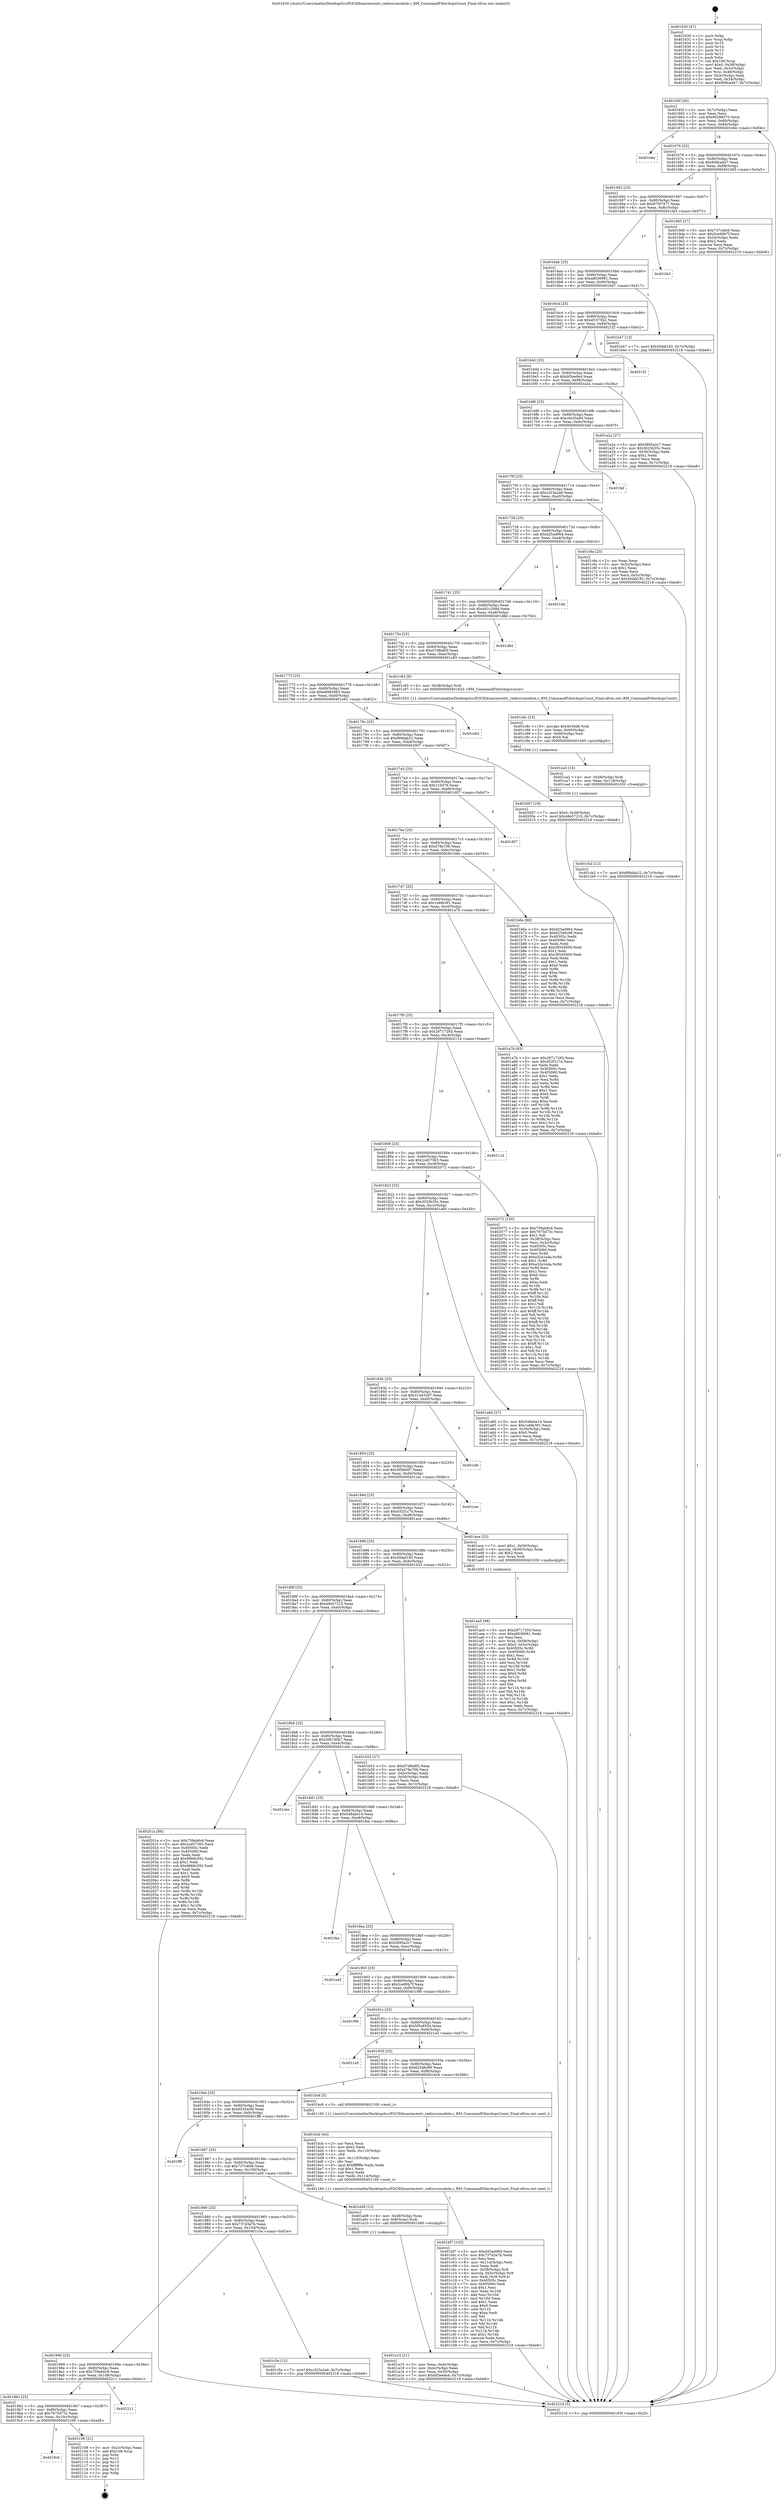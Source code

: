 digraph "0x401630" {
  label = "0x401630 (/mnt/c/Users/mathe/Desktop/tcc/POCII/binaries/extr_redissrcmodule.c_RM_CommandFilterArgsCount_Final-ollvm.out::main(0))"
  labelloc = "t"
  node[shape=record]

  Entry [label="",width=0.3,height=0.3,shape=circle,fillcolor=black,style=filled]
  "0x40165f" [label="{
     0x40165f [26]\l
     | [instrs]\l
     &nbsp;&nbsp;0x40165f \<+3\>: mov -0x7c(%rbp),%eax\l
     &nbsp;&nbsp;0x401662 \<+2\>: mov %eax,%ecx\l
     &nbsp;&nbsp;0x401664 \<+6\>: sub $0x90298570,%ecx\l
     &nbsp;&nbsp;0x40166a \<+3\>: mov %eax,-0x80(%rbp)\l
     &nbsp;&nbsp;0x40166d \<+6\>: mov %ecx,-0x84(%rbp)\l
     &nbsp;&nbsp;0x401673 \<+6\>: je 0000000000401e6e \<main+0x83e\>\l
  }"]
  "0x401e6e" [label="{
     0x401e6e\l
  }", style=dashed]
  "0x401679" [label="{
     0x401679 [25]\l
     | [instrs]\l
     &nbsp;&nbsp;0x401679 \<+5\>: jmp 000000000040167e \<main+0x4e\>\l
     &nbsp;&nbsp;0x40167e \<+3\>: mov -0x80(%rbp),%eax\l
     &nbsp;&nbsp;0x401681 \<+5\>: sub $0x909cad47,%eax\l
     &nbsp;&nbsp;0x401686 \<+6\>: mov %eax,-0x88(%rbp)\l
     &nbsp;&nbsp;0x40168c \<+6\>: je 00000000004019d5 \<main+0x3a5\>\l
  }"]
  Exit [label="",width=0.3,height=0.3,shape=circle,fillcolor=black,style=filled,peripheries=2]
  "0x4019d5" [label="{
     0x4019d5 [27]\l
     | [instrs]\l
     &nbsp;&nbsp;0x4019d5 \<+5\>: mov $0x737c4fe9,%eax\l
     &nbsp;&nbsp;0x4019da \<+5\>: mov $0x5ce90b7f,%ecx\l
     &nbsp;&nbsp;0x4019df \<+3\>: mov -0x34(%rbp),%edx\l
     &nbsp;&nbsp;0x4019e2 \<+3\>: cmp $0x2,%edx\l
     &nbsp;&nbsp;0x4019e5 \<+3\>: cmovne %ecx,%eax\l
     &nbsp;&nbsp;0x4019e8 \<+3\>: mov %eax,-0x7c(%rbp)\l
     &nbsp;&nbsp;0x4019eb \<+5\>: jmp 0000000000402218 \<main+0xbe8\>\l
  }"]
  "0x401692" [label="{
     0x401692 [25]\l
     | [instrs]\l
     &nbsp;&nbsp;0x401692 \<+5\>: jmp 0000000000401697 \<main+0x67\>\l
     &nbsp;&nbsp;0x401697 \<+3\>: mov -0x80(%rbp),%eax\l
     &nbsp;&nbsp;0x40169a \<+5\>: sub $0x975f7477,%eax\l
     &nbsp;&nbsp;0x40169f \<+6\>: mov %eax,-0x8c(%rbp)\l
     &nbsp;&nbsp;0x4016a5 \<+6\>: je 0000000000401fa3 \<main+0x973\>\l
  }"]
  "0x402218" [label="{
     0x402218 [5]\l
     | [instrs]\l
     &nbsp;&nbsp;0x402218 \<+5\>: jmp 000000000040165f \<main+0x2f\>\l
  }"]
  "0x401630" [label="{
     0x401630 [47]\l
     | [instrs]\l
     &nbsp;&nbsp;0x401630 \<+1\>: push %rbp\l
     &nbsp;&nbsp;0x401631 \<+3\>: mov %rsp,%rbp\l
     &nbsp;&nbsp;0x401634 \<+2\>: push %r15\l
     &nbsp;&nbsp;0x401636 \<+2\>: push %r14\l
     &nbsp;&nbsp;0x401638 \<+2\>: push %r13\l
     &nbsp;&nbsp;0x40163a \<+2\>: push %r12\l
     &nbsp;&nbsp;0x40163c \<+1\>: push %rbx\l
     &nbsp;&nbsp;0x40163d \<+7\>: sub $0x108,%rsp\l
     &nbsp;&nbsp;0x401644 \<+7\>: movl $0x0,-0x38(%rbp)\l
     &nbsp;&nbsp;0x40164b \<+3\>: mov %edi,-0x3c(%rbp)\l
     &nbsp;&nbsp;0x40164e \<+4\>: mov %rsi,-0x48(%rbp)\l
     &nbsp;&nbsp;0x401652 \<+3\>: mov -0x3c(%rbp),%edi\l
     &nbsp;&nbsp;0x401655 \<+3\>: mov %edi,-0x34(%rbp)\l
     &nbsp;&nbsp;0x401658 \<+7\>: movl $0x909cad47,-0x7c(%rbp)\l
  }"]
  "0x4019cb" [label="{
     0x4019cb\l
  }", style=dashed]
  "0x401fa3" [label="{
     0x401fa3\l
  }", style=dashed]
  "0x4016ab" [label="{
     0x4016ab [25]\l
     | [instrs]\l
     &nbsp;&nbsp;0x4016ab \<+5\>: jmp 00000000004016b0 \<main+0x80\>\l
     &nbsp;&nbsp;0x4016b0 \<+3\>: mov -0x80(%rbp),%eax\l
     &nbsp;&nbsp;0x4016b3 \<+5\>: sub $0xa9036991,%eax\l
     &nbsp;&nbsp;0x4016b8 \<+6\>: mov %eax,-0x90(%rbp)\l
     &nbsp;&nbsp;0x4016be \<+6\>: je 0000000000401b47 \<main+0x517\>\l
  }"]
  "0x402108" [label="{
     0x402108 [21]\l
     | [instrs]\l
     &nbsp;&nbsp;0x402108 \<+3\>: mov -0x2c(%rbp),%eax\l
     &nbsp;&nbsp;0x40210b \<+7\>: add $0x108,%rsp\l
     &nbsp;&nbsp;0x402112 \<+1\>: pop %rbx\l
     &nbsp;&nbsp;0x402113 \<+2\>: pop %r12\l
     &nbsp;&nbsp;0x402115 \<+2\>: pop %r13\l
     &nbsp;&nbsp;0x402117 \<+2\>: pop %r14\l
     &nbsp;&nbsp;0x402119 \<+2\>: pop %r15\l
     &nbsp;&nbsp;0x40211b \<+1\>: pop %rbp\l
     &nbsp;&nbsp;0x40211c \<+1\>: ret\l
  }"]
  "0x401b47" [label="{
     0x401b47 [12]\l
     | [instrs]\l
     &nbsp;&nbsp;0x401b47 \<+7\>: movl $0x45daf183,-0x7c(%rbp)\l
     &nbsp;&nbsp;0x401b4e \<+5\>: jmp 0000000000402218 \<main+0xbe8\>\l
  }"]
  "0x4016c4" [label="{
     0x4016c4 [25]\l
     | [instrs]\l
     &nbsp;&nbsp;0x4016c4 \<+5\>: jmp 00000000004016c9 \<main+0x99\>\l
     &nbsp;&nbsp;0x4016c9 \<+3\>: mov -0x80(%rbp),%eax\l
     &nbsp;&nbsp;0x4016cc \<+5\>: sub $0xaf1575b2,%eax\l
     &nbsp;&nbsp;0x4016d1 \<+6\>: mov %eax,-0x94(%rbp)\l
     &nbsp;&nbsp;0x4016d7 \<+6\>: je 00000000004021f2 \<main+0xbc2\>\l
  }"]
  "0x4019b2" [label="{
     0x4019b2 [25]\l
     | [instrs]\l
     &nbsp;&nbsp;0x4019b2 \<+5\>: jmp 00000000004019b7 \<main+0x387\>\l
     &nbsp;&nbsp;0x4019b7 \<+3\>: mov -0x80(%rbp),%eax\l
     &nbsp;&nbsp;0x4019ba \<+5\>: sub $0x7675d73c,%eax\l
     &nbsp;&nbsp;0x4019bf \<+6\>: mov %eax,-0x10c(%rbp)\l
     &nbsp;&nbsp;0x4019c5 \<+6\>: je 0000000000402108 \<main+0xad8\>\l
  }"]
  "0x4021f2" [label="{
     0x4021f2\l
  }", style=dashed]
  "0x4016dd" [label="{
     0x4016dd [25]\l
     | [instrs]\l
     &nbsp;&nbsp;0x4016dd \<+5\>: jmp 00000000004016e2 \<main+0xb2\>\l
     &nbsp;&nbsp;0x4016e2 \<+3\>: mov -0x80(%rbp),%eax\l
     &nbsp;&nbsp;0x4016e5 \<+5\>: sub $0xbf3ee9a4,%eax\l
     &nbsp;&nbsp;0x4016ea \<+6\>: mov %eax,-0x98(%rbp)\l
     &nbsp;&nbsp;0x4016f0 \<+6\>: je 0000000000401a2a \<main+0x3fa\>\l
  }"]
  "0x402211" [label="{
     0x402211\l
  }", style=dashed]
  "0x401a2a" [label="{
     0x401a2a [27]\l
     | [instrs]\l
     &nbsp;&nbsp;0x401a2a \<+5\>: mov $0x5895a2c7,%eax\l
     &nbsp;&nbsp;0x401a2f \<+5\>: mov $0x3025b35c,%ecx\l
     &nbsp;&nbsp;0x401a34 \<+3\>: mov -0x30(%rbp),%edx\l
     &nbsp;&nbsp;0x401a37 \<+3\>: cmp $0x1,%edx\l
     &nbsp;&nbsp;0x401a3a \<+3\>: cmovl %ecx,%eax\l
     &nbsp;&nbsp;0x401a3d \<+3\>: mov %eax,-0x7c(%rbp)\l
     &nbsp;&nbsp;0x401a40 \<+5\>: jmp 0000000000402218 \<main+0xbe8\>\l
  }"]
  "0x4016f6" [label="{
     0x4016f6 [25]\l
     | [instrs]\l
     &nbsp;&nbsp;0x4016f6 \<+5\>: jmp 00000000004016fb \<main+0xcb\>\l
     &nbsp;&nbsp;0x4016fb \<+3\>: mov -0x80(%rbp),%eax\l
     &nbsp;&nbsp;0x4016fe \<+5\>: sub $0xc0e35a64,%eax\l
     &nbsp;&nbsp;0x401703 \<+6\>: mov %eax,-0x9c(%rbp)\l
     &nbsp;&nbsp;0x401709 \<+6\>: je 0000000000401faf \<main+0x97f\>\l
  }"]
  "0x401cb2" [label="{
     0x401cb2 [12]\l
     | [instrs]\l
     &nbsp;&nbsp;0x401cb2 \<+7\>: movl $0xf99dab22,-0x7c(%rbp)\l
     &nbsp;&nbsp;0x401cb9 \<+5\>: jmp 0000000000402218 \<main+0xbe8\>\l
  }"]
  "0x401faf" [label="{
     0x401faf\l
  }", style=dashed]
  "0x40170f" [label="{
     0x40170f [25]\l
     | [instrs]\l
     &nbsp;&nbsp;0x40170f \<+5\>: jmp 0000000000401714 \<main+0xe4\>\l
     &nbsp;&nbsp;0x401714 \<+3\>: mov -0x80(%rbp),%eax\l
     &nbsp;&nbsp;0x401717 \<+5\>: sub $0xc323a2a6,%eax\l
     &nbsp;&nbsp;0x40171c \<+6\>: mov %eax,-0xa0(%rbp)\l
     &nbsp;&nbsp;0x401722 \<+6\>: je 0000000000401c6a \<main+0x63a\>\l
  }"]
  "0x401ca3" [label="{
     0x401ca3 [15]\l
     | [instrs]\l
     &nbsp;&nbsp;0x401ca3 \<+4\>: mov -0x58(%rbp),%rdi\l
     &nbsp;&nbsp;0x401ca7 \<+6\>: mov %eax,-0x118(%rbp)\l
     &nbsp;&nbsp;0x401cad \<+5\>: call 0000000000401030 \<free@plt\>\l
     | [calls]\l
     &nbsp;&nbsp;0x401030 \{1\} (unknown)\l
  }"]
  "0x401c6a" [label="{
     0x401c6a [25]\l
     | [instrs]\l
     &nbsp;&nbsp;0x401c6a \<+2\>: xor %eax,%eax\l
     &nbsp;&nbsp;0x401c6c \<+3\>: mov -0x5c(%rbp),%ecx\l
     &nbsp;&nbsp;0x401c6f \<+3\>: sub $0x1,%eax\l
     &nbsp;&nbsp;0x401c72 \<+2\>: sub %eax,%ecx\l
     &nbsp;&nbsp;0x401c74 \<+3\>: mov %ecx,-0x5c(%rbp)\l
     &nbsp;&nbsp;0x401c77 \<+7\>: movl $0x45daf183,-0x7c(%rbp)\l
     &nbsp;&nbsp;0x401c7e \<+5\>: jmp 0000000000402218 \<main+0xbe8\>\l
  }"]
  "0x401728" [label="{
     0x401728 [25]\l
     | [instrs]\l
     &nbsp;&nbsp;0x401728 \<+5\>: jmp 000000000040172d \<main+0xfd\>\l
     &nbsp;&nbsp;0x40172d \<+3\>: mov -0x80(%rbp),%eax\l
     &nbsp;&nbsp;0x401730 \<+5\>: sub $0xd25ad964,%eax\l
     &nbsp;&nbsp;0x401735 \<+6\>: mov %eax,-0xa4(%rbp)\l
     &nbsp;&nbsp;0x40173b \<+6\>: je 000000000040214b \<main+0xb1b\>\l
  }"]
  "0x401c8c" [label="{
     0x401c8c [23]\l
     | [instrs]\l
     &nbsp;&nbsp;0x401c8c \<+10\>: movabs $0x4030d6,%rdi\l
     &nbsp;&nbsp;0x401c96 \<+3\>: mov %eax,-0x60(%rbp)\l
     &nbsp;&nbsp;0x401c99 \<+3\>: mov -0x60(%rbp),%esi\l
     &nbsp;&nbsp;0x401c9c \<+2\>: mov $0x0,%al\l
     &nbsp;&nbsp;0x401c9e \<+5\>: call 0000000000401040 \<printf@plt\>\l
     | [calls]\l
     &nbsp;&nbsp;0x401040 \{1\} (unknown)\l
  }"]
  "0x40214b" [label="{
     0x40214b\l
  }", style=dashed]
  "0x401741" [label="{
     0x401741 [25]\l
     | [instrs]\l
     &nbsp;&nbsp;0x401741 \<+5\>: jmp 0000000000401746 \<main+0x116\>\l
     &nbsp;&nbsp;0x401746 \<+3\>: mov -0x80(%rbp),%eax\l
     &nbsp;&nbsp;0x401749 \<+5\>: sub $0xd41c29dd,%eax\l
     &nbsp;&nbsp;0x40174e \<+6\>: mov %eax,-0xa8(%rbp)\l
     &nbsp;&nbsp;0x401754 \<+6\>: je 0000000000401d8d \<main+0x75d\>\l
  }"]
  "0x401999" [label="{
     0x401999 [25]\l
     | [instrs]\l
     &nbsp;&nbsp;0x401999 \<+5\>: jmp 000000000040199e \<main+0x36e\>\l
     &nbsp;&nbsp;0x40199e \<+3\>: mov -0x80(%rbp),%eax\l
     &nbsp;&nbsp;0x4019a1 \<+5\>: sub $0x759ab6c6,%eax\l
     &nbsp;&nbsp;0x4019a6 \<+6\>: mov %eax,-0x108(%rbp)\l
     &nbsp;&nbsp;0x4019ac \<+6\>: je 0000000000402211 \<main+0xbe1\>\l
  }"]
  "0x401d8d" [label="{
     0x401d8d\l
  }", style=dashed]
  "0x40175a" [label="{
     0x40175a [25]\l
     | [instrs]\l
     &nbsp;&nbsp;0x40175a \<+5\>: jmp 000000000040175f \<main+0x12f\>\l
     &nbsp;&nbsp;0x40175f \<+3\>: mov -0x80(%rbp),%eax\l
     &nbsp;&nbsp;0x401762 \<+5\>: sub $0xd7d8a8f3,%eax\l
     &nbsp;&nbsp;0x401767 \<+6\>: mov %eax,-0xac(%rbp)\l
     &nbsp;&nbsp;0x40176d \<+6\>: je 0000000000401c83 \<main+0x653\>\l
  }"]
  "0x401c5e" [label="{
     0x401c5e [12]\l
     | [instrs]\l
     &nbsp;&nbsp;0x401c5e \<+7\>: movl $0xc323a2a6,-0x7c(%rbp)\l
     &nbsp;&nbsp;0x401c65 \<+5\>: jmp 0000000000402218 \<main+0xbe8\>\l
  }"]
  "0x401c83" [label="{
     0x401c83 [9]\l
     | [instrs]\l
     &nbsp;&nbsp;0x401c83 \<+4\>: mov -0x58(%rbp),%rdi\l
     &nbsp;&nbsp;0x401c87 \<+5\>: call 0000000000401620 \<RM_CommandFilterArgsCount\>\l
     | [calls]\l
     &nbsp;&nbsp;0x401620 \{1\} (/mnt/c/Users/mathe/Desktop/tcc/POCII/binaries/extr_redissrcmodule.c_RM_CommandFilterArgsCount_Final-ollvm.out::RM_CommandFilterArgsCount)\l
  }"]
  "0x401773" [label="{
     0x401773 [25]\l
     | [instrs]\l
     &nbsp;&nbsp;0x401773 \<+5\>: jmp 0000000000401778 \<main+0x148\>\l
     &nbsp;&nbsp;0x401778 \<+3\>: mov -0x80(%rbp),%eax\l
     &nbsp;&nbsp;0x40177b \<+5\>: sub $0xe6883983,%eax\l
     &nbsp;&nbsp;0x401780 \<+6\>: mov %eax,-0xb0(%rbp)\l
     &nbsp;&nbsp;0x401786 \<+6\>: je 0000000000401e62 \<main+0x832\>\l
  }"]
  "0x401bf7" [label="{
     0x401bf7 [103]\l
     | [instrs]\l
     &nbsp;&nbsp;0x401bf7 \<+5\>: mov $0xd25ad964,%ecx\l
     &nbsp;&nbsp;0x401bfc \<+5\>: mov $0x737d3a7b,%edx\l
     &nbsp;&nbsp;0x401c01 \<+2\>: xor %esi,%esi\l
     &nbsp;&nbsp;0x401c03 \<+6\>: mov -0x114(%rbp),%edi\l
     &nbsp;&nbsp;0x401c09 \<+3\>: imul %eax,%edi\l
     &nbsp;&nbsp;0x401c0c \<+4\>: mov -0x58(%rbp),%r8\l
     &nbsp;&nbsp;0x401c10 \<+4\>: movslq -0x5c(%rbp),%r9\l
     &nbsp;&nbsp;0x401c14 \<+4\>: mov %edi,(%r8,%r9,4)\l
     &nbsp;&nbsp;0x401c18 \<+7\>: mov 0x40505c,%eax\l
     &nbsp;&nbsp;0x401c1f \<+7\>: mov 0x405060,%edi\l
     &nbsp;&nbsp;0x401c26 \<+3\>: sub $0x1,%esi\l
     &nbsp;&nbsp;0x401c29 \<+3\>: mov %eax,%r10d\l
     &nbsp;&nbsp;0x401c2c \<+3\>: add %esi,%r10d\l
     &nbsp;&nbsp;0x401c2f \<+4\>: imul %r10d,%eax\l
     &nbsp;&nbsp;0x401c33 \<+3\>: and $0x1,%eax\l
     &nbsp;&nbsp;0x401c36 \<+3\>: cmp $0x0,%eax\l
     &nbsp;&nbsp;0x401c39 \<+4\>: sete %r11b\l
     &nbsp;&nbsp;0x401c3d \<+3\>: cmp $0xa,%edi\l
     &nbsp;&nbsp;0x401c40 \<+3\>: setl %bl\l
     &nbsp;&nbsp;0x401c43 \<+3\>: mov %r11b,%r14b\l
     &nbsp;&nbsp;0x401c46 \<+3\>: and %bl,%r14b\l
     &nbsp;&nbsp;0x401c49 \<+3\>: xor %bl,%r11b\l
     &nbsp;&nbsp;0x401c4c \<+3\>: or %r11b,%r14b\l
     &nbsp;&nbsp;0x401c4f \<+4\>: test $0x1,%r14b\l
     &nbsp;&nbsp;0x401c53 \<+3\>: cmovne %edx,%ecx\l
     &nbsp;&nbsp;0x401c56 \<+3\>: mov %ecx,-0x7c(%rbp)\l
     &nbsp;&nbsp;0x401c59 \<+5\>: jmp 0000000000402218 \<main+0xbe8\>\l
  }"]
  "0x401e62" [label="{
     0x401e62\l
  }", style=dashed]
  "0x40178c" [label="{
     0x40178c [25]\l
     | [instrs]\l
     &nbsp;&nbsp;0x40178c \<+5\>: jmp 0000000000401791 \<main+0x161\>\l
     &nbsp;&nbsp;0x401791 \<+3\>: mov -0x80(%rbp),%eax\l
     &nbsp;&nbsp;0x401794 \<+5\>: sub $0xf99dab22,%eax\l
     &nbsp;&nbsp;0x401799 \<+6\>: mov %eax,-0xb4(%rbp)\l
     &nbsp;&nbsp;0x40179f \<+6\>: je 0000000000402007 \<main+0x9d7\>\l
  }"]
  "0x401bcb" [label="{
     0x401bcb [44]\l
     | [instrs]\l
     &nbsp;&nbsp;0x401bcb \<+2\>: xor %ecx,%ecx\l
     &nbsp;&nbsp;0x401bcd \<+5\>: mov $0x2,%edx\l
     &nbsp;&nbsp;0x401bd2 \<+6\>: mov %edx,-0x110(%rbp)\l
     &nbsp;&nbsp;0x401bd8 \<+1\>: cltd\l
     &nbsp;&nbsp;0x401bd9 \<+6\>: mov -0x110(%rbp),%esi\l
     &nbsp;&nbsp;0x401bdf \<+2\>: idiv %esi\l
     &nbsp;&nbsp;0x401be1 \<+6\>: imul $0xfffffffe,%edx,%edx\l
     &nbsp;&nbsp;0x401be7 \<+3\>: sub $0x1,%ecx\l
     &nbsp;&nbsp;0x401bea \<+2\>: sub %ecx,%edx\l
     &nbsp;&nbsp;0x401bec \<+6\>: mov %edx,-0x114(%rbp)\l
     &nbsp;&nbsp;0x401bf2 \<+5\>: call 0000000000401160 \<next_i\>\l
     | [calls]\l
     &nbsp;&nbsp;0x401160 \{1\} (/mnt/c/Users/mathe/Desktop/tcc/POCII/binaries/extr_redissrcmodule.c_RM_CommandFilterArgsCount_Final-ollvm.out::next_i)\l
  }"]
  "0x402007" [label="{
     0x402007 [19]\l
     | [instrs]\l
     &nbsp;&nbsp;0x402007 \<+7\>: movl $0x0,-0x38(%rbp)\l
     &nbsp;&nbsp;0x40200e \<+7\>: movl $0x48e57215,-0x7c(%rbp)\l
     &nbsp;&nbsp;0x402015 \<+5\>: jmp 0000000000402218 \<main+0xbe8\>\l
  }"]
  "0x4017a5" [label="{
     0x4017a5 [25]\l
     | [instrs]\l
     &nbsp;&nbsp;0x4017a5 \<+5\>: jmp 00000000004017aa \<main+0x17a\>\l
     &nbsp;&nbsp;0x4017aa \<+3\>: mov -0x80(%rbp),%eax\l
     &nbsp;&nbsp;0x4017ad \<+5\>: sub $0x110476,%eax\l
     &nbsp;&nbsp;0x4017b2 \<+6\>: mov %eax,-0xb8(%rbp)\l
     &nbsp;&nbsp;0x4017b8 \<+6\>: je 0000000000401d07 \<main+0x6d7\>\l
  }"]
  "0x401ae5" [label="{
     0x401ae5 [98]\l
     | [instrs]\l
     &nbsp;&nbsp;0x401ae5 \<+5\>: mov $0x28717293,%ecx\l
     &nbsp;&nbsp;0x401aea \<+5\>: mov $0xa9036991,%edx\l
     &nbsp;&nbsp;0x401aef \<+2\>: xor %esi,%esi\l
     &nbsp;&nbsp;0x401af1 \<+4\>: mov %rax,-0x58(%rbp)\l
     &nbsp;&nbsp;0x401af5 \<+7\>: movl $0x0,-0x5c(%rbp)\l
     &nbsp;&nbsp;0x401afc \<+8\>: mov 0x40505c,%r8d\l
     &nbsp;&nbsp;0x401b04 \<+8\>: mov 0x405060,%r9d\l
     &nbsp;&nbsp;0x401b0c \<+3\>: sub $0x1,%esi\l
     &nbsp;&nbsp;0x401b0f \<+3\>: mov %r8d,%r10d\l
     &nbsp;&nbsp;0x401b12 \<+3\>: add %esi,%r10d\l
     &nbsp;&nbsp;0x401b15 \<+4\>: imul %r10d,%r8d\l
     &nbsp;&nbsp;0x401b19 \<+4\>: and $0x1,%r8d\l
     &nbsp;&nbsp;0x401b1d \<+4\>: cmp $0x0,%r8d\l
     &nbsp;&nbsp;0x401b21 \<+4\>: sete %r11b\l
     &nbsp;&nbsp;0x401b25 \<+4\>: cmp $0xa,%r9d\l
     &nbsp;&nbsp;0x401b29 \<+3\>: setl %bl\l
     &nbsp;&nbsp;0x401b2c \<+3\>: mov %r11b,%r14b\l
     &nbsp;&nbsp;0x401b2f \<+3\>: and %bl,%r14b\l
     &nbsp;&nbsp;0x401b32 \<+3\>: xor %bl,%r11b\l
     &nbsp;&nbsp;0x401b35 \<+3\>: or %r11b,%r14b\l
     &nbsp;&nbsp;0x401b38 \<+4\>: test $0x1,%r14b\l
     &nbsp;&nbsp;0x401b3c \<+3\>: cmovne %edx,%ecx\l
     &nbsp;&nbsp;0x401b3f \<+3\>: mov %ecx,-0x7c(%rbp)\l
     &nbsp;&nbsp;0x401b42 \<+5\>: jmp 0000000000402218 \<main+0xbe8\>\l
  }"]
  "0x401d07" [label="{
     0x401d07\l
  }", style=dashed]
  "0x4017be" [label="{
     0x4017be [25]\l
     | [instrs]\l
     &nbsp;&nbsp;0x4017be \<+5\>: jmp 00000000004017c3 \<main+0x193\>\l
     &nbsp;&nbsp;0x4017c3 \<+3\>: mov -0x80(%rbp),%eax\l
     &nbsp;&nbsp;0x4017c6 \<+5\>: sub $0x478a706,%eax\l
     &nbsp;&nbsp;0x4017cb \<+6\>: mov %eax,-0xbc(%rbp)\l
     &nbsp;&nbsp;0x4017d1 \<+6\>: je 0000000000401b6e \<main+0x53e\>\l
  }"]
  "0x401a15" [label="{
     0x401a15 [21]\l
     | [instrs]\l
     &nbsp;&nbsp;0x401a15 \<+3\>: mov %eax,-0x4c(%rbp)\l
     &nbsp;&nbsp;0x401a18 \<+3\>: mov -0x4c(%rbp),%eax\l
     &nbsp;&nbsp;0x401a1b \<+3\>: mov %eax,-0x30(%rbp)\l
     &nbsp;&nbsp;0x401a1e \<+7\>: movl $0xbf3ee9a4,-0x7c(%rbp)\l
     &nbsp;&nbsp;0x401a25 \<+5\>: jmp 0000000000402218 \<main+0xbe8\>\l
  }"]
  "0x401b6e" [label="{
     0x401b6e [88]\l
     | [instrs]\l
     &nbsp;&nbsp;0x401b6e \<+5\>: mov $0xd25ad964,%eax\l
     &nbsp;&nbsp;0x401b73 \<+5\>: mov $0x625d6c99,%ecx\l
     &nbsp;&nbsp;0x401b78 \<+7\>: mov 0x40505c,%edx\l
     &nbsp;&nbsp;0x401b7f \<+7\>: mov 0x405060,%esi\l
     &nbsp;&nbsp;0x401b86 \<+2\>: mov %edx,%edi\l
     &nbsp;&nbsp;0x401b88 \<+6\>: add $0x38545000,%edi\l
     &nbsp;&nbsp;0x401b8e \<+3\>: sub $0x1,%edi\l
     &nbsp;&nbsp;0x401b91 \<+6\>: sub $0x38545000,%edi\l
     &nbsp;&nbsp;0x401b97 \<+3\>: imul %edi,%edx\l
     &nbsp;&nbsp;0x401b9a \<+3\>: and $0x1,%edx\l
     &nbsp;&nbsp;0x401b9d \<+3\>: cmp $0x0,%edx\l
     &nbsp;&nbsp;0x401ba0 \<+4\>: sete %r8b\l
     &nbsp;&nbsp;0x401ba4 \<+3\>: cmp $0xa,%esi\l
     &nbsp;&nbsp;0x401ba7 \<+4\>: setl %r9b\l
     &nbsp;&nbsp;0x401bab \<+3\>: mov %r8b,%r10b\l
     &nbsp;&nbsp;0x401bae \<+3\>: and %r9b,%r10b\l
     &nbsp;&nbsp;0x401bb1 \<+3\>: xor %r9b,%r8b\l
     &nbsp;&nbsp;0x401bb4 \<+3\>: or %r8b,%r10b\l
     &nbsp;&nbsp;0x401bb7 \<+4\>: test $0x1,%r10b\l
     &nbsp;&nbsp;0x401bbb \<+3\>: cmovne %ecx,%eax\l
     &nbsp;&nbsp;0x401bbe \<+3\>: mov %eax,-0x7c(%rbp)\l
     &nbsp;&nbsp;0x401bc1 \<+5\>: jmp 0000000000402218 \<main+0xbe8\>\l
  }"]
  "0x4017d7" [label="{
     0x4017d7 [25]\l
     | [instrs]\l
     &nbsp;&nbsp;0x4017d7 \<+5\>: jmp 00000000004017dc \<main+0x1ac\>\l
     &nbsp;&nbsp;0x4017dc \<+3\>: mov -0x80(%rbp),%eax\l
     &nbsp;&nbsp;0x4017df \<+5\>: sub $0x1e6fe391,%eax\l
     &nbsp;&nbsp;0x4017e4 \<+6\>: mov %eax,-0xc0(%rbp)\l
     &nbsp;&nbsp;0x4017ea \<+6\>: je 0000000000401a7b \<main+0x44b\>\l
  }"]
  "0x401980" [label="{
     0x401980 [25]\l
     | [instrs]\l
     &nbsp;&nbsp;0x401980 \<+5\>: jmp 0000000000401985 \<main+0x355\>\l
     &nbsp;&nbsp;0x401985 \<+3\>: mov -0x80(%rbp),%eax\l
     &nbsp;&nbsp;0x401988 \<+5\>: sub $0x737d3a7b,%eax\l
     &nbsp;&nbsp;0x40198d \<+6\>: mov %eax,-0x104(%rbp)\l
     &nbsp;&nbsp;0x401993 \<+6\>: je 0000000000401c5e \<main+0x62e\>\l
  }"]
  "0x401a7b" [label="{
     0x401a7b [83]\l
     | [instrs]\l
     &nbsp;&nbsp;0x401a7b \<+5\>: mov $0x28717293,%eax\l
     &nbsp;&nbsp;0x401a80 \<+5\>: mov $0x452f1c74,%ecx\l
     &nbsp;&nbsp;0x401a85 \<+2\>: xor %edx,%edx\l
     &nbsp;&nbsp;0x401a87 \<+7\>: mov 0x40505c,%esi\l
     &nbsp;&nbsp;0x401a8e \<+7\>: mov 0x405060,%edi\l
     &nbsp;&nbsp;0x401a95 \<+3\>: sub $0x1,%edx\l
     &nbsp;&nbsp;0x401a98 \<+3\>: mov %esi,%r8d\l
     &nbsp;&nbsp;0x401a9b \<+3\>: add %edx,%r8d\l
     &nbsp;&nbsp;0x401a9e \<+4\>: imul %r8d,%esi\l
     &nbsp;&nbsp;0x401aa2 \<+3\>: and $0x1,%esi\l
     &nbsp;&nbsp;0x401aa5 \<+3\>: cmp $0x0,%esi\l
     &nbsp;&nbsp;0x401aa8 \<+4\>: sete %r9b\l
     &nbsp;&nbsp;0x401aac \<+3\>: cmp $0xa,%edi\l
     &nbsp;&nbsp;0x401aaf \<+4\>: setl %r10b\l
     &nbsp;&nbsp;0x401ab3 \<+3\>: mov %r9b,%r11b\l
     &nbsp;&nbsp;0x401ab6 \<+3\>: and %r10b,%r11b\l
     &nbsp;&nbsp;0x401ab9 \<+3\>: xor %r10b,%r9b\l
     &nbsp;&nbsp;0x401abc \<+3\>: or %r9b,%r11b\l
     &nbsp;&nbsp;0x401abf \<+4\>: test $0x1,%r11b\l
     &nbsp;&nbsp;0x401ac3 \<+3\>: cmovne %ecx,%eax\l
     &nbsp;&nbsp;0x401ac6 \<+3\>: mov %eax,-0x7c(%rbp)\l
     &nbsp;&nbsp;0x401ac9 \<+5\>: jmp 0000000000402218 \<main+0xbe8\>\l
  }"]
  "0x4017f0" [label="{
     0x4017f0 [25]\l
     | [instrs]\l
     &nbsp;&nbsp;0x4017f0 \<+5\>: jmp 00000000004017f5 \<main+0x1c5\>\l
     &nbsp;&nbsp;0x4017f5 \<+3\>: mov -0x80(%rbp),%eax\l
     &nbsp;&nbsp;0x4017f8 \<+5\>: sub $0x28717293,%eax\l
     &nbsp;&nbsp;0x4017fd \<+6\>: mov %eax,-0xc4(%rbp)\l
     &nbsp;&nbsp;0x401803 \<+6\>: je 000000000040211d \<main+0xaed\>\l
  }"]
  "0x401a08" [label="{
     0x401a08 [13]\l
     | [instrs]\l
     &nbsp;&nbsp;0x401a08 \<+4\>: mov -0x48(%rbp),%rax\l
     &nbsp;&nbsp;0x401a0c \<+4\>: mov 0x8(%rax),%rdi\l
     &nbsp;&nbsp;0x401a10 \<+5\>: call 0000000000401060 \<atoi@plt\>\l
     | [calls]\l
     &nbsp;&nbsp;0x401060 \{1\} (unknown)\l
  }"]
  "0x40211d" [label="{
     0x40211d\l
  }", style=dashed]
  "0x401809" [label="{
     0x401809 [25]\l
     | [instrs]\l
     &nbsp;&nbsp;0x401809 \<+5\>: jmp 000000000040180e \<main+0x1de\>\l
     &nbsp;&nbsp;0x40180e \<+3\>: mov -0x80(%rbp),%eax\l
     &nbsp;&nbsp;0x401811 \<+5\>: sub $0x2cd57363,%eax\l
     &nbsp;&nbsp;0x401816 \<+6\>: mov %eax,-0xc8(%rbp)\l
     &nbsp;&nbsp;0x40181c \<+6\>: je 0000000000402072 \<main+0xa42\>\l
  }"]
  "0x401967" [label="{
     0x401967 [25]\l
     | [instrs]\l
     &nbsp;&nbsp;0x401967 \<+5\>: jmp 000000000040196c \<main+0x33c\>\l
     &nbsp;&nbsp;0x40196c \<+3\>: mov -0x80(%rbp),%eax\l
     &nbsp;&nbsp;0x40196f \<+5\>: sub $0x737c4fe9,%eax\l
     &nbsp;&nbsp;0x401974 \<+6\>: mov %eax,-0x100(%rbp)\l
     &nbsp;&nbsp;0x40197a \<+6\>: je 0000000000401a08 \<main+0x3d8\>\l
  }"]
  "0x402072" [label="{
     0x402072 [150]\l
     | [instrs]\l
     &nbsp;&nbsp;0x402072 \<+5\>: mov $0x759ab6c6,%eax\l
     &nbsp;&nbsp;0x402077 \<+5\>: mov $0x7675d73c,%ecx\l
     &nbsp;&nbsp;0x40207c \<+2\>: mov $0x1,%dl\l
     &nbsp;&nbsp;0x40207e \<+3\>: mov -0x38(%rbp),%esi\l
     &nbsp;&nbsp;0x402081 \<+3\>: mov %esi,-0x2c(%rbp)\l
     &nbsp;&nbsp;0x402084 \<+7\>: mov 0x40505c,%esi\l
     &nbsp;&nbsp;0x40208b \<+7\>: mov 0x405060,%edi\l
     &nbsp;&nbsp;0x402092 \<+3\>: mov %esi,%r8d\l
     &nbsp;&nbsp;0x402095 \<+7\>: sub $0xa32e1eda,%r8d\l
     &nbsp;&nbsp;0x40209c \<+4\>: sub $0x1,%r8d\l
     &nbsp;&nbsp;0x4020a0 \<+7\>: add $0xa32e1eda,%r8d\l
     &nbsp;&nbsp;0x4020a7 \<+4\>: imul %r8d,%esi\l
     &nbsp;&nbsp;0x4020ab \<+3\>: and $0x1,%esi\l
     &nbsp;&nbsp;0x4020ae \<+3\>: cmp $0x0,%esi\l
     &nbsp;&nbsp;0x4020b1 \<+4\>: sete %r9b\l
     &nbsp;&nbsp;0x4020b5 \<+3\>: cmp $0xa,%edi\l
     &nbsp;&nbsp;0x4020b8 \<+4\>: setl %r10b\l
     &nbsp;&nbsp;0x4020bc \<+3\>: mov %r9b,%r11b\l
     &nbsp;&nbsp;0x4020bf \<+4\>: xor $0xff,%r11b\l
     &nbsp;&nbsp;0x4020c3 \<+3\>: mov %r10b,%bl\l
     &nbsp;&nbsp;0x4020c6 \<+3\>: xor $0xff,%bl\l
     &nbsp;&nbsp;0x4020c9 \<+3\>: xor $0x1,%dl\l
     &nbsp;&nbsp;0x4020cc \<+3\>: mov %r11b,%r14b\l
     &nbsp;&nbsp;0x4020cf \<+4\>: and $0xff,%r14b\l
     &nbsp;&nbsp;0x4020d3 \<+3\>: and %dl,%r9b\l
     &nbsp;&nbsp;0x4020d6 \<+3\>: mov %bl,%r15b\l
     &nbsp;&nbsp;0x4020d9 \<+4\>: and $0xff,%r15b\l
     &nbsp;&nbsp;0x4020dd \<+3\>: and %dl,%r10b\l
     &nbsp;&nbsp;0x4020e0 \<+3\>: or %r9b,%r14b\l
     &nbsp;&nbsp;0x4020e3 \<+3\>: or %r10b,%r15b\l
     &nbsp;&nbsp;0x4020e6 \<+3\>: xor %r15b,%r14b\l
     &nbsp;&nbsp;0x4020e9 \<+3\>: or %bl,%r11b\l
     &nbsp;&nbsp;0x4020ec \<+4\>: xor $0xff,%r11b\l
     &nbsp;&nbsp;0x4020f0 \<+3\>: or $0x1,%dl\l
     &nbsp;&nbsp;0x4020f3 \<+3\>: and %dl,%r11b\l
     &nbsp;&nbsp;0x4020f6 \<+3\>: or %r11b,%r14b\l
     &nbsp;&nbsp;0x4020f9 \<+4\>: test $0x1,%r14b\l
     &nbsp;&nbsp;0x4020fd \<+3\>: cmovne %ecx,%eax\l
     &nbsp;&nbsp;0x402100 \<+3\>: mov %eax,-0x7c(%rbp)\l
     &nbsp;&nbsp;0x402103 \<+5\>: jmp 0000000000402218 \<main+0xbe8\>\l
  }"]
  "0x401822" [label="{
     0x401822 [25]\l
     | [instrs]\l
     &nbsp;&nbsp;0x401822 \<+5\>: jmp 0000000000401827 \<main+0x1f7\>\l
     &nbsp;&nbsp;0x401827 \<+3\>: mov -0x80(%rbp),%eax\l
     &nbsp;&nbsp;0x40182a \<+5\>: sub $0x3025b35c,%eax\l
     &nbsp;&nbsp;0x40182f \<+6\>: mov %eax,-0xcc(%rbp)\l
     &nbsp;&nbsp;0x401835 \<+6\>: je 0000000000401a60 \<main+0x430\>\l
  }"]
  "0x401ff6" [label="{
     0x401ff6\l
  }", style=dashed]
  "0x401a60" [label="{
     0x401a60 [27]\l
     | [instrs]\l
     &nbsp;&nbsp;0x401a60 \<+5\>: mov $0x548abe14,%eax\l
     &nbsp;&nbsp;0x401a65 \<+5\>: mov $0x1e6fe391,%ecx\l
     &nbsp;&nbsp;0x401a6a \<+3\>: mov -0x30(%rbp),%edx\l
     &nbsp;&nbsp;0x401a6d \<+3\>: cmp $0x0,%edx\l
     &nbsp;&nbsp;0x401a70 \<+3\>: cmove %ecx,%eax\l
     &nbsp;&nbsp;0x401a73 \<+3\>: mov %eax,-0x7c(%rbp)\l
     &nbsp;&nbsp;0x401a76 \<+5\>: jmp 0000000000402218 \<main+0xbe8\>\l
  }"]
  "0x40183b" [label="{
     0x40183b [25]\l
     | [instrs]\l
     &nbsp;&nbsp;0x40183b \<+5\>: jmp 0000000000401840 \<main+0x210\>\l
     &nbsp;&nbsp;0x401840 \<+3\>: mov -0x80(%rbp),%eax\l
     &nbsp;&nbsp;0x401843 \<+5\>: sub $0x314433d7,%eax\l
     &nbsp;&nbsp;0x401848 \<+6\>: mov %eax,-0xd0(%rbp)\l
     &nbsp;&nbsp;0x40184e \<+6\>: je 0000000000401efe \<main+0x8ce\>\l
  }"]
  "0x40194e" [label="{
     0x40194e [25]\l
     | [instrs]\l
     &nbsp;&nbsp;0x40194e \<+5\>: jmp 0000000000401953 \<main+0x323\>\l
     &nbsp;&nbsp;0x401953 \<+3\>: mov -0x80(%rbp),%eax\l
     &nbsp;&nbsp;0x401956 \<+5\>: sub $0x6535ecfd,%eax\l
     &nbsp;&nbsp;0x40195b \<+6\>: mov %eax,-0xfc(%rbp)\l
     &nbsp;&nbsp;0x401961 \<+6\>: je 0000000000401ff6 \<main+0x9c6\>\l
  }"]
  "0x401efe" [label="{
     0x401efe\l
  }", style=dashed]
  "0x401854" [label="{
     0x401854 [25]\l
     | [instrs]\l
     &nbsp;&nbsp;0x401854 \<+5\>: jmp 0000000000401859 \<main+0x229\>\l
     &nbsp;&nbsp;0x401859 \<+3\>: mov -0x80(%rbp),%eax\l
     &nbsp;&nbsp;0x40185c \<+5\>: sub $0x3f5fe097,%eax\l
     &nbsp;&nbsp;0x401861 \<+6\>: mov %eax,-0xd4(%rbp)\l
     &nbsp;&nbsp;0x401867 \<+6\>: je 0000000000401cec \<main+0x6bc\>\l
  }"]
  "0x401bc6" [label="{
     0x401bc6 [5]\l
     | [instrs]\l
     &nbsp;&nbsp;0x401bc6 \<+5\>: call 0000000000401160 \<next_i\>\l
     | [calls]\l
     &nbsp;&nbsp;0x401160 \{1\} (/mnt/c/Users/mathe/Desktop/tcc/POCII/binaries/extr_redissrcmodule.c_RM_CommandFilterArgsCount_Final-ollvm.out::next_i)\l
  }"]
  "0x401cec" [label="{
     0x401cec\l
  }", style=dashed]
  "0x40186d" [label="{
     0x40186d [25]\l
     | [instrs]\l
     &nbsp;&nbsp;0x40186d \<+5\>: jmp 0000000000401872 \<main+0x242\>\l
     &nbsp;&nbsp;0x401872 \<+3\>: mov -0x80(%rbp),%eax\l
     &nbsp;&nbsp;0x401875 \<+5\>: sub $0x452f1c74,%eax\l
     &nbsp;&nbsp;0x40187a \<+6\>: mov %eax,-0xd8(%rbp)\l
     &nbsp;&nbsp;0x401880 \<+6\>: je 0000000000401ace \<main+0x49e\>\l
  }"]
  "0x401935" [label="{
     0x401935 [25]\l
     | [instrs]\l
     &nbsp;&nbsp;0x401935 \<+5\>: jmp 000000000040193a \<main+0x30a\>\l
     &nbsp;&nbsp;0x40193a \<+3\>: mov -0x80(%rbp),%eax\l
     &nbsp;&nbsp;0x40193d \<+5\>: sub $0x625d6c99,%eax\l
     &nbsp;&nbsp;0x401942 \<+6\>: mov %eax,-0xf8(%rbp)\l
     &nbsp;&nbsp;0x401948 \<+6\>: je 0000000000401bc6 \<main+0x596\>\l
  }"]
  "0x401ace" [label="{
     0x401ace [23]\l
     | [instrs]\l
     &nbsp;&nbsp;0x401ace \<+7\>: movl $0x1,-0x50(%rbp)\l
     &nbsp;&nbsp;0x401ad5 \<+4\>: movslq -0x50(%rbp),%rax\l
     &nbsp;&nbsp;0x401ad9 \<+4\>: shl $0x2,%rax\l
     &nbsp;&nbsp;0x401add \<+3\>: mov %rax,%rdi\l
     &nbsp;&nbsp;0x401ae0 \<+5\>: call 0000000000401050 \<malloc@plt\>\l
     | [calls]\l
     &nbsp;&nbsp;0x401050 \{1\} (unknown)\l
  }"]
  "0x401886" [label="{
     0x401886 [25]\l
     | [instrs]\l
     &nbsp;&nbsp;0x401886 \<+5\>: jmp 000000000040188b \<main+0x25b\>\l
     &nbsp;&nbsp;0x40188b \<+3\>: mov -0x80(%rbp),%eax\l
     &nbsp;&nbsp;0x40188e \<+5\>: sub $0x45daf183,%eax\l
     &nbsp;&nbsp;0x401893 \<+6\>: mov %eax,-0xdc(%rbp)\l
     &nbsp;&nbsp;0x401899 \<+6\>: je 0000000000401b53 \<main+0x523\>\l
  }"]
  "0x4021a5" [label="{
     0x4021a5\l
  }", style=dashed]
  "0x401b53" [label="{
     0x401b53 [27]\l
     | [instrs]\l
     &nbsp;&nbsp;0x401b53 \<+5\>: mov $0xd7d8a8f3,%eax\l
     &nbsp;&nbsp;0x401b58 \<+5\>: mov $0x478a706,%ecx\l
     &nbsp;&nbsp;0x401b5d \<+3\>: mov -0x5c(%rbp),%edx\l
     &nbsp;&nbsp;0x401b60 \<+3\>: cmp -0x50(%rbp),%edx\l
     &nbsp;&nbsp;0x401b63 \<+3\>: cmovl %ecx,%eax\l
     &nbsp;&nbsp;0x401b66 \<+3\>: mov %eax,-0x7c(%rbp)\l
     &nbsp;&nbsp;0x401b69 \<+5\>: jmp 0000000000402218 \<main+0xbe8\>\l
  }"]
  "0x40189f" [label="{
     0x40189f [25]\l
     | [instrs]\l
     &nbsp;&nbsp;0x40189f \<+5\>: jmp 00000000004018a4 \<main+0x274\>\l
     &nbsp;&nbsp;0x4018a4 \<+3\>: mov -0x80(%rbp),%eax\l
     &nbsp;&nbsp;0x4018a7 \<+5\>: sub $0x48e57215,%eax\l
     &nbsp;&nbsp;0x4018ac \<+6\>: mov %eax,-0xe0(%rbp)\l
     &nbsp;&nbsp;0x4018b2 \<+6\>: je 000000000040201a \<main+0x9ea\>\l
  }"]
  "0x40191c" [label="{
     0x40191c [25]\l
     | [instrs]\l
     &nbsp;&nbsp;0x40191c \<+5\>: jmp 0000000000401921 \<main+0x2f1\>\l
     &nbsp;&nbsp;0x401921 \<+3\>: mov -0x80(%rbp),%eax\l
     &nbsp;&nbsp;0x401924 \<+5\>: sub $0x5f5e855d,%eax\l
     &nbsp;&nbsp;0x401929 \<+6\>: mov %eax,-0xf4(%rbp)\l
     &nbsp;&nbsp;0x40192f \<+6\>: je 00000000004021a5 \<main+0xb75\>\l
  }"]
  "0x40201a" [label="{
     0x40201a [88]\l
     | [instrs]\l
     &nbsp;&nbsp;0x40201a \<+5\>: mov $0x759ab6c6,%eax\l
     &nbsp;&nbsp;0x40201f \<+5\>: mov $0x2cd57363,%ecx\l
     &nbsp;&nbsp;0x402024 \<+7\>: mov 0x40505c,%edx\l
     &nbsp;&nbsp;0x40202b \<+7\>: mov 0x405060,%esi\l
     &nbsp;&nbsp;0x402032 \<+2\>: mov %edx,%edi\l
     &nbsp;&nbsp;0x402034 \<+6\>: add $0x9868c592,%edi\l
     &nbsp;&nbsp;0x40203a \<+3\>: sub $0x1,%edi\l
     &nbsp;&nbsp;0x40203d \<+6\>: sub $0x9868c592,%edi\l
     &nbsp;&nbsp;0x402043 \<+3\>: imul %edi,%edx\l
     &nbsp;&nbsp;0x402046 \<+3\>: and $0x1,%edx\l
     &nbsp;&nbsp;0x402049 \<+3\>: cmp $0x0,%edx\l
     &nbsp;&nbsp;0x40204c \<+4\>: sete %r8b\l
     &nbsp;&nbsp;0x402050 \<+3\>: cmp $0xa,%esi\l
     &nbsp;&nbsp;0x402053 \<+4\>: setl %r9b\l
     &nbsp;&nbsp;0x402057 \<+3\>: mov %r8b,%r10b\l
     &nbsp;&nbsp;0x40205a \<+3\>: and %r9b,%r10b\l
     &nbsp;&nbsp;0x40205d \<+3\>: xor %r9b,%r8b\l
     &nbsp;&nbsp;0x402060 \<+3\>: or %r8b,%r10b\l
     &nbsp;&nbsp;0x402063 \<+4\>: test $0x1,%r10b\l
     &nbsp;&nbsp;0x402067 \<+3\>: cmovne %ecx,%eax\l
     &nbsp;&nbsp;0x40206a \<+3\>: mov %eax,-0x7c(%rbp)\l
     &nbsp;&nbsp;0x40206d \<+5\>: jmp 0000000000402218 \<main+0xbe8\>\l
  }"]
  "0x4018b8" [label="{
     0x4018b8 [25]\l
     | [instrs]\l
     &nbsp;&nbsp;0x4018b8 \<+5\>: jmp 00000000004018bd \<main+0x28d\>\l
     &nbsp;&nbsp;0x4018bd \<+3\>: mov -0x80(%rbp),%eax\l
     &nbsp;&nbsp;0x4018c0 \<+5\>: sub $0x50b7d0b7,%eax\l
     &nbsp;&nbsp;0x4018c5 \<+6\>: mov %eax,-0xe4(%rbp)\l
     &nbsp;&nbsp;0x4018cb \<+6\>: je 0000000000401cbe \<main+0x68e\>\l
  }"]
  "0x4019f0" [label="{
     0x4019f0\l
  }", style=dashed]
  "0x401cbe" [label="{
     0x401cbe\l
  }", style=dashed]
  "0x4018d1" [label="{
     0x4018d1 [25]\l
     | [instrs]\l
     &nbsp;&nbsp;0x4018d1 \<+5\>: jmp 00000000004018d6 \<main+0x2a6\>\l
     &nbsp;&nbsp;0x4018d6 \<+3\>: mov -0x80(%rbp),%eax\l
     &nbsp;&nbsp;0x4018d9 \<+5\>: sub $0x548abe14,%eax\l
     &nbsp;&nbsp;0x4018de \<+6\>: mov %eax,-0xe8(%rbp)\l
     &nbsp;&nbsp;0x4018e4 \<+6\>: je 0000000000401fea \<main+0x9ba\>\l
  }"]
  "0x401903" [label="{
     0x401903 [25]\l
     | [instrs]\l
     &nbsp;&nbsp;0x401903 \<+5\>: jmp 0000000000401908 \<main+0x2d8\>\l
     &nbsp;&nbsp;0x401908 \<+3\>: mov -0x80(%rbp),%eax\l
     &nbsp;&nbsp;0x40190b \<+5\>: sub $0x5ce90b7f,%eax\l
     &nbsp;&nbsp;0x401910 \<+6\>: mov %eax,-0xf0(%rbp)\l
     &nbsp;&nbsp;0x401916 \<+6\>: je 00000000004019f0 \<main+0x3c0\>\l
  }"]
  "0x401fea" [label="{
     0x401fea\l
  }", style=dashed]
  "0x4018ea" [label="{
     0x4018ea [25]\l
     | [instrs]\l
     &nbsp;&nbsp;0x4018ea \<+5\>: jmp 00000000004018ef \<main+0x2bf\>\l
     &nbsp;&nbsp;0x4018ef \<+3\>: mov -0x80(%rbp),%eax\l
     &nbsp;&nbsp;0x4018f2 \<+5\>: sub $0x5895a2c7,%eax\l
     &nbsp;&nbsp;0x4018f7 \<+6\>: mov %eax,-0xec(%rbp)\l
     &nbsp;&nbsp;0x4018fd \<+6\>: je 0000000000401a45 \<main+0x415\>\l
  }"]
  "0x401a45" [label="{
     0x401a45\l
  }", style=dashed]
  Entry -> "0x401630" [label=" 1"]
  "0x40165f" -> "0x401e6e" [label=" 0"]
  "0x40165f" -> "0x401679" [label=" 18"]
  "0x402108" -> Exit [label=" 1"]
  "0x401679" -> "0x4019d5" [label=" 1"]
  "0x401679" -> "0x401692" [label=" 17"]
  "0x4019d5" -> "0x402218" [label=" 1"]
  "0x401630" -> "0x40165f" [label=" 1"]
  "0x402218" -> "0x40165f" [label=" 17"]
  "0x4019b2" -> "0x4019cb" [label=" 0"]
  "0x401692" -> "0x401fa3" [label=" 0"]
  "0x401692" -> "0x4016ab" [label=" 17"]
  "0x4019b2" -> "0x402108" [label=" 1"]
  "0x4016ab" -> "0x401b47" [label=" 1"]
  "0x4016ab" -> "0x4016c4" [label=" 16"]
  "0x401999" -> "0x4019b2" [label=" 1"]
  "0x4016c4" -> "0x4021f2" [label=" 0"]
  "0x4016c4" -> "0x4016dd" [label=" 16"]
  "0x401999" -> "0x402211" [label=" 0"]
  "0x4016dd" -> "0x401a2a" [label=" 1"]
  "0x4016dd" -> "0x4016f6" [label=" 15"]
  "0x402072" -> "0x402218" [label=" 1"]
  "0x4016f6" -> "0x401faf" [label=" 0"]
  "0x4016f6" -> "0x40170f" [label=" 15"]
  "0x40201a" -> "0x402218" [label=" 1"]
  "0x40170f" -> "0x401c6a" [label=" 1"]
  "0x40170f" -> "0x401728" [label=" 14"]
  "0x402007" -> "0x402218" [label=" 1"]
  "0x401728" -> "0x40214b" [label=" 0"]
  "0x401728" -> "0x401741" [label=" 14"]
  "0x401cb2" -> "0x402218" [label=" 1"]
  "0x401741" -> "0x401d8d" [label=" 0"]
  "0x401741" -> "0x40175a" [label=" 14"]
  "0x401ca3" -> "0x401cb2" [label=" 1"]
  "0x40175a" -> "0x401c83" [label=" 1"]
  "0x40175a" -> "0x401773" [label=" 13"]
  "0x401c8c" -> "0x401ca3" [label=" 1"]
  "0x401773" -> "0x401e62" [label=" 0"]
  "0x401773" -> "0x40178c" [label=" 13"]
  "0x401c6a" -> "0x402218" [label=" 1"]
  "0x40178c" -> "0x402007" [label=" 1"]
  "0x40178c" -> "0x4017a5" [label=" 12"]
  "0x401c5e" -> "0x402218" [label=" 1"]
  "0x4017a5" -> "0x401d07" [label=" 0"]
  "0x4017a5" -> "0x4017be" [label=" 12"]
  "0x401980" -> "0x401999" [label=" 1"]
  "0x4017be" -> "0x401b6e" [label=" 1"]
  "0x4017be" -> "0x4017d7" [label=" 11"]
  "0x401980" -> "0x401c5e" [label=" 1"]
  "0x4017d7" -> "0x401a7b" [label=" 1"]
  "0x4017d7" -> "0x4017f0" [label=" 10"]
  "0x401c83" -> "0x401c8c" [label=" 1"]
  "0x4017f0" -> "0x40211d" [label=" 0"]
  "0x4017f0" -> "0x401809" [label=" 10"]
  "0x401bf7" -> "0x402218" [label=" 1"]
  "0x401809" -> "0x402072" [label=" 1"]
  "0x401809" -> "0x401822" [label=" 9"]
  "0x401bc6" -> "0x401bcb" [label=" 1"]
  "0x401822" -> "0x401a60" [label=" 1"]
  "0x401822" -> "0x40183b" [label=" 8"]
  "0x401b6e" -> "0x402218" [label=" 1"]
  "0x40183b" -> "0x401efe" [label=" 0"]
  "0x40183b" -> "0x401854" [label=" 8"]
  "0x401b47" -> "0x402218" [label=" 1"]
  "0x401854" -> "0x401cec" [label=" 0"]
  "0x401854" -> "0x40186d" [label=" 8"]
  "0x401ae5" -> "0x402218" [label=" 1"]
  "0x40186d" -> "0x401ace" [label=" 1"]
  "0x40186d" -> "0x401886" [label=" 7"]
  "0x401a7b" -> "0x402218" [label=" 1"]
  "0x401886" -> "0x401b53" [label=" 2"]
  "0x401886" -> "0x40189f" [label=" 5"]
  "0x401a60" -> "0x402218" [label=" 1"]
  "0x40189f" -> "0x40201a" [label=" 1"]
  "0x40189f" -> "0x4018b8" [label=" 4"]
  "0x401a15" -> "0x402218" [label=" 1"]
  "0x4018b8" -> "0x401cbe" [label=" 0"]
  "0x4018b8" -> "0x4018d1" [label=" 4"]
  "0x401a08" -> "0x401a15" [label=" 1"]
  "0x4018d1" -> "0x401fea" [label=" 0"]
  "0x4018d1" -> "0x4018ea" [label=" 4"]
  "0x401967" -> "0x401a08" [label=" 1"]
  "0x4018ea" -> "0x401a45" [label=" 0"]
  "0x4018ea" -> "0x401903" [label=" 4"]
  "0x401967" -> "0x401980" [label=" 2"]
  "0x401903" -> "0x4019f0" [label=" 0"]
  "0x401903" -> "0x40191c" [label=" 4"]
  "0x401a2a" -> "0x402218" [label=" 1"]
  "0x40191c" -> "0x4021a5" [label=" 0"]
  "0x40191c" -> "0x401935" [label=" 4"]
  "0x401ace" -> "0x401ae5" [label=" 1"]
  "0x401935" -> "0x401bc6" [label=" 1"]
  "0x401935" -> "0x40194e" [label=" 3"]
  "0x401b53" -> "0x402218" [label=" 2"]
  "0x40194e" -> "0x401ff6" [label=" 0"]
  "0x40194e" -> "0x401967" [label=" 3"]
  "0x401bcb" -> "0x401bf7" [label=" 1"]
}
